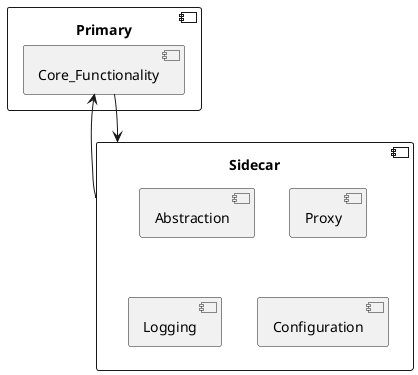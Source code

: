 @startuml

component "Primary" {
    [Core_Functionality]
}

component "Sidecar" {
    [Abstraction]
    [Proxy]
    [Logging]
    [Configuration]
}

Core_Functionality --> Sidecar
Sidecar --> Core_Functionality

@enduml